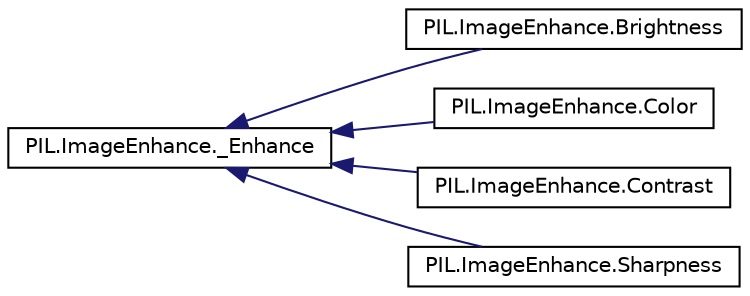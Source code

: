 digraph "Graphical Class Hierarchy"
{
 // LATEX_PDF_SIZE
  edge [fontname="Helvetica",fontsize="10",labelfontname="Helvetica",labelfontsize="10"];
  node [fontname="Helvetica",fontsize="10",shape=record];
  rankdir="LR";
  Node0 [label="PIL.ImageEnhance._Enhance",height=0.2,width=0.4,color="black", fillcolor="white", style="filled",URL="$classPIL_1_1ImageEnhance_1_1__Enhance.html",tooltip=" "];
  Node0 -> Node1 [dir="back",color="midnightblue",fontsize="10",style="solid",fontname="Helvetica"];
  Node1 [label="PIL.ImageEnhance.Brightness",height=0.2,width=0.4,color="black", fillcolor="white", style="filled",URL="$classPIL_1_1ImageEnhance_1_1Brightness.html",tooltip=" "];
  Node0 -> Node2 [dir="back",color="midnightblue",fontsize="10",style="solid",fontname="Helvetica"];
  Node2 [label="PIL.ImageEnhance.Color",height=0.2,width=0.4,color="black", fillcolor="white", style="filled",URL="$classPIL_1_1ImageEnhance_1_1Color.html",tooltip=" "];
  Node0 -> Node3 [dir="back",color="midnightblue",fontsize="10",style="solid",fontname="Helvetica"];
  Node3 [label="PIL.ImageEnhance.Contrast",height=0.2,width=0.4,color="black", fillcolor="white", style="filled",URL="$classPIL_1_1ImageEnhance_1_1Contrast.html",tooltip=" "];
  Node0 -> Node4 [dir="back",color="midnightblue",fontsize="10",style="solid",fontname="Helvetica"];
  Node4 [label="PIL.ImageEnhance.Sharpness",height=0.2,width=0.4,color="black", fillcolor="white", style="filled",URL="$classPIL_1_1ImageEnhance_1_1Sharpness.html",tooltip=" "];
}
